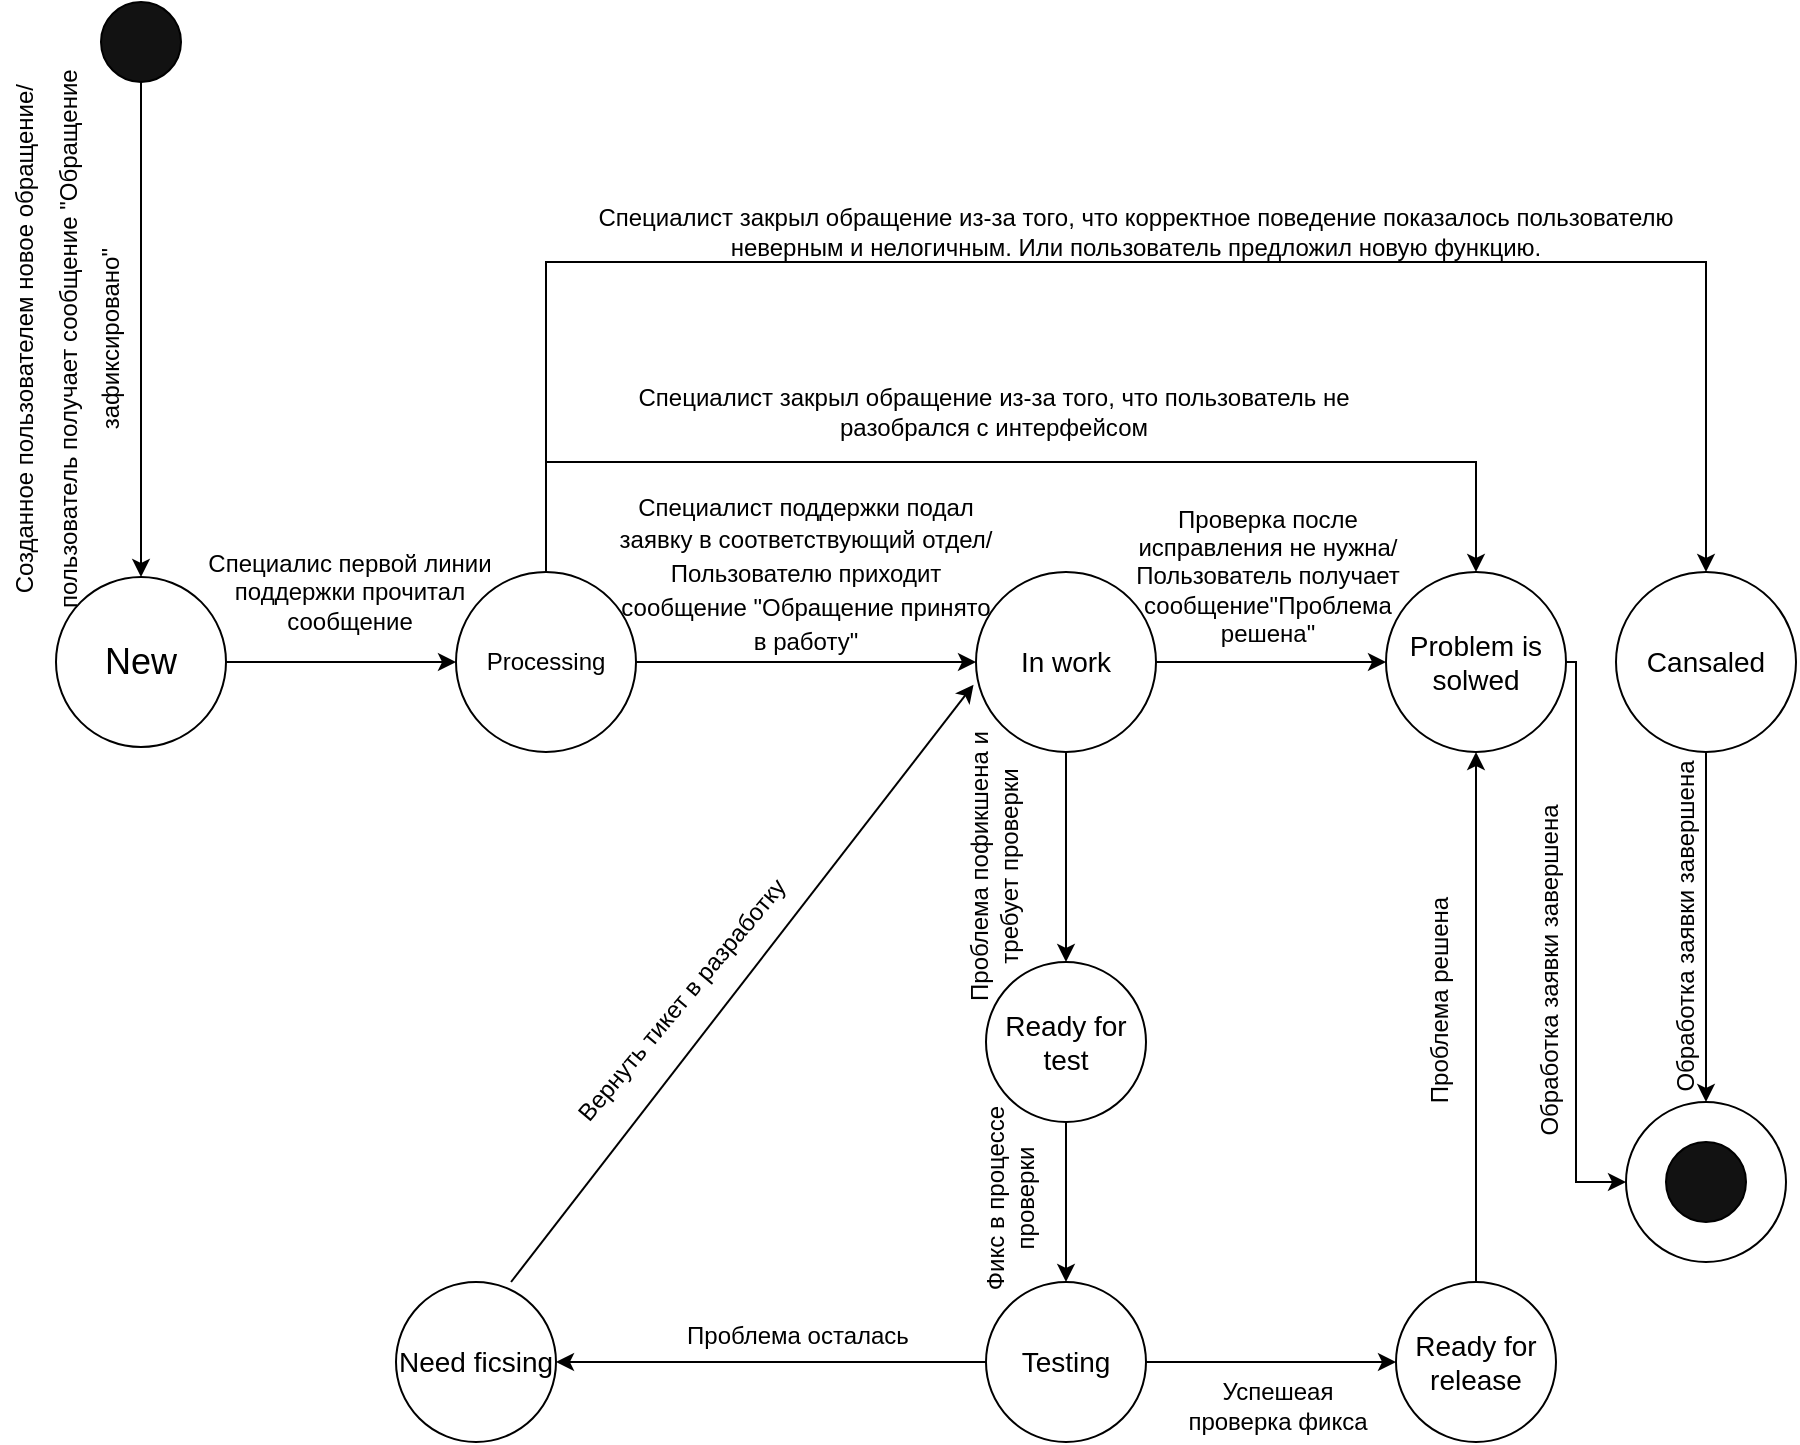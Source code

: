 <mxfile version="20.8.10" type="github">
  <diagram name="Страница 1" id="jQ-KanKOgrqbjGHxwyt0">
    <mxGraphModel dx="2026" dy="1128" grid="1" gridSize="10" guides="1" tooltips="1" connect="1" arrows="1" fold="1" page="1" pageScale="1" pageWidth="850" pageHeight="1100" math="0" shadow="0">
      <root>
        <mxCell id="0" />
        <mxCell id="1" parent="0" />
        <mxCell id="_WJjzmiTYwzrBHPfzclA-3" style="edgeStyle=orthogonalEdgeStyle;rounded=0;orthogonalLoop=1;jettySize=auto;html=1;entryX=0.5;entryY=0;entryDx=0;entryDy=0;fontSize=18;" edge="1" parent="1" source="_WJjzmiTYwzrBHPfzclA-1" target="_WJjzmiTYwzrBHPfzclA-2">
          <mxGeometry relative="1" as="geometry" />
        </mxCell>
        <mxCell id="_WJjzmiTYwzrBHPfzclA-1" value="" style="ellipse;whiteSpace=wrap;html=1;aspect=fixed;fillStyle=auto;fillColor=#121212;" vertex="1" parent="1">
          <mxGeometry x="92.5" y="10" width="40" height="40" as="geometry" />
        </mxCell>
        <mxCell id="_WJjzmiTYwzrBHPfzclA-8" style="edgeStyle=orthogonalEdgeStyle;rounded=0;orthogonalLoop=1;jettySize=auto;html=1;entryX=0;entryY=0.5;entryDx=0;entryDy=0;fontSize=12;" edge="1" parent="1" source="_WJjzmiTYwzrBHPfzclA-2" target="_WJjzmiTYwzrBHPfzclA-7">
          <mxGeometry relative="1" as="geometry" />
        </mxCell>
        <mxCell id="_WJjzmiTYwzrBHPfzclA-2" value="&lt;font style=&quot;font-size: 18px;&quot;&gt;New&lt;/font&gt;" style="ellipse;whiteSpace=wrap;html=1;aspect=fixed;fillStyle=auto;fillColor=#FFFFFF;" vertex="1" parent="1">
          <mxGeometry x="70" y="297.5" width="85" height="85" as="geometry" />
        </mxCell>
        <mxCell id="_WJjzmiTYwzrBHPfzclA-4" value="&lt;font style=&quot;font-size: 12px;&quot;&gt;Созданное пользователем новое обращение/пользователь получает сообщение &quot;Обращение зафиксировано&quot;&lt;/font&gt;" style="text;html=1;strokeColor=none;fillColor=none;align=center;verticalAlign=middle;whiteSpace=wrap;rounded=0;fontSize=18;rotation=-90;" vertex="1" parent="1">
          <mxGeometry x="-62" y="155" width="273.43" height="46.25" as="geometry" />
        </mxCell>
        <mxCell id="_WJjzmiTYwzrBHPfzclA-22" style="edgeStyle=orthogonalEdgeStyle;rounded=0;orthogonalLoop=1;jettySize=auto;html=1;fontSize=14;" edge="1" parent="1" source="_WJjzmiTYwzrBHPfzclA-7" target="_WJjzmiTYwzrBHPfzclA-10">
          <mxGeometry relative="1" as="geometry" />
        </mxCell>
        <mxCell id="_WJjzmiTYwzrBHPfzclA-45" style="edgeStyle=orthogonalEdgeStyle;rounded=0;orthogonalLoop=1;jettySize=auto;html=1;exitX=0.5;exitY=0;exitDx=0;exitDy=0;entryX=0.5;entryY=0;entryDx=0;entryDy=0;fontSize=12;" edge="1" parent="1" source="_WJjzmiTYwzrBHPfzclA-7" target="_WJjzmiTYwzrBHPfzclA-12">
          <mxGeometry relative="1" as="geometry">
            <Array as="points">
              <mxPoint x="315" y="240" />
              <mxPoint x="780" y="240" />
            </Array>
          </mxGeometry>
        </mxCell>
        <mxCell id="_WJjzmiTYwzrBHPfzclA-46" style="edgeStyle=orthogonalEdgeStyle;rounded=0;orthogonalLoop=1;jettySize=auto;html=1;exitX=0.5;exitY=0;exitDx=0;exitDy=0;entryX=0.5;entryY=0;entryDx=0;entryDy=0;fontSize=12;" edge="1" parent="1" source="_WJjzmiTYwzrBHPfzclA-7" target="_WJjzmiTYwzrBHPfzclA-11">
          <mxGeometry relative="1" as="geometry">
            <Array as="points">
              <mxPoint x="315" y="140" />
              <mxPoint x="895" y="140" />
            </Array>
          </mxGeometry>
        </mxCell>
        <mxCell id="_WJjzmiTYwzrBHPfzclA-7" value="Processing" style="ellipse;whiteSpace=wrap;html=1;aspect=fixed;fillStyle=auto;fontSize=12;fillColor=#FFFFFF;" vertex="1" parent="1">
          <mxGeometry x="270" y="295" width="90" height="90" as="geometry" />
        </mxCell>
        <mxCell id="_WJjzmiTYwzrBHPfzclA-9" value="&lt;font style=&quot;&quot;&gt;&lt;font style=&quot;font-size: 12px;&quot;&gt;Специалис первой линии поддержки прочитал сообщение&lt;/font&gt;&lt;br&gt;&lt;/font&gt;" style="text;html=1;strokeColor=none;fillColor=none;align=center;verticalAlign=middle;whiteSpace=wrap;rounded=0;fontSize=12;" vertex="1" parent="1">
          <mxGeometry x="131.5" y="290" width="170" height="30" as="geometry" />
        </mxCell>
        <mxCell id="_WJjzmiTYwzrBHPfzclA-23" value="" style="edgeStyle=orthogonalEdgeStyle;rounded=0;orthogonalLoop=1;jettySize=auto;html=1;fontSize=14;" edge="1" parent="1" source="_WJjzmiTYwzrBHPfzclA-10" target="_WJjzmiTYwzrBHPfzclA-12">
          <mxGeometry relative="1" as="geometry" />
        </mxCell>
        <mxCell id="_WJjzmiTYwzrBHPfzclA-25" style="edgeStyle=orthogonalEdgeStyle;rounded=0;orthogonalLoop=1;jettySize=auto;html=1;exitX=0.5;exitY=1;exitDx=0;exitDy=0;entryX=0.5;entryY=0;entryDx=0;entryDy=0;fontSize=12;" edge="1" parent="1" source="_WJjzmiTYwzrBHPfzclA-10" target="_WJjzmiTYwzrBHPfzclA-13">
          <mxGeometry relative="1" as="geometry" />
        </mxCell>
        <mxCell id="_WJjzmiTYwzrBHPfzclA-10" value="In work&lt;br&gt;" style="ellipse;whiteSpace=wrap;html=1;aspect=fixed;fillStyle=auto;fontSize=14;fillColor=#FFFFFF;" vertex="1" parent="1">
          <mxGeometry x="530" y="295" width="90" height="90" as="geometry" />
        </mxCell>
        <mxCell id="_WJjzmiTYwzrBHPfzclA-43" style="edgeStyle=orthogonalEdgeStyle;rounded=0;orthogonalLoop=1;jettySize=auto;html=1;entryX=0.5;entryY=0;entryDx=0;entryDy=0;fontSize=12;" edge="1" parent="1" source="_WJjzmiTYwzrBHPfzclA-11" target="_WJjzmiTYwzrBHPfzclA-16">
          <mxGeometry relative="1" as="geometry" />
        </mxCell>
        <mxCell id="_WJjzmiTYwzrBHPfzclA-11" value="Cansaled" style="ellipse;whiteSpace=wrap;html=1;aspect=fixed;fillStyle=auto;fontSize=14;fillColor=#FFFFFF;" vertex="1" parent="1">
          <mxGeometry x="850" y="295" width="90" height="90" as="geometry" />
        </mxCell>
        <mxCell id="_WJjzmiTYwzrBHPfzclA-44" style="edgeStyle=orthogonalEdgeStyle;rounded=0;orthogonalLoop=1;jettySize=auto;html=1;exitX=1;exitY=0.5;exitDx=0;exitDy=0;entryX=0;entryY=0.5;entryDx=0;entryDy=0;fontSize=12;" edge="1" parent="1" source="_WJjzmiTYwzrBHPfzclA-12" target="_WJjzmiTYwzrBHPfzclA-16">
          <mxGeometry relative="1" as="geometry">
            <Array as="points">
              <mxPoint x="830" y="340" />
              <mxPoint x="830" y="600" />
            </Array>
          </mxGeometry>
        </mxCell>
        <mxCell id="_WJjzmiTYwzrBHPfzclA-12" value="Problem is solwed" style="ellipse;whiteSpace=wrap;html=1;aspect=fixed;fillStyle=auto;fontSize=14;fillColor=#FFFFFF;" vertex="1" parent="1">
          <mxGeometry x="735" y="295" width="90" height="90" as="geometry" />
        </mxCell>
        <mxCell id="_WJjzmiTYwzrBHPfzclA-28" style="edgeStyle=orthogonalEdgeStyle;rounded=0;orthogonalLoop=1;jettySize=auto;html=1;entryX=0.5;entryY=0;entryDx=0;entryDy=0;fontSize=12;" edge="1" parent="1" source="_WJjzmiTYwzrBHPfzclA-13" target="_WJjzmiTYwzrBHPfzclA-15">
          <mxGeometry relative="1" as="geometry" />
        </mxCell>
        <mxCell id="_WJjzmiTYwzrBHPfzclA-13" value="Ready for test" style="ellipse;whiteSpace=wrap;html=1;aspect=fixed;fillStyle=auto;fontSize=14;fillColor=#FFFFFF;" vertex="1" parent="1">
          <mxGeometry x="535" y="490" width="80" height="80" as="geometry" />
        </mxCell>
        <mxCell id="_WJjzmiTYwzrBHPfzclA-14" value="Need ficsing" style="ellipse;whiteSpace=wrap;html=1;aspect=fixed;fillStyle=auto;fontSize=14;fillColor=#FFFFFF;" vertex="1" parent="1">
          <mxGeometry x="240" y="650" width="80" height="80" as="geometry" />
        </mxCell>
        <mxCell id="_WJjzmiTYwzrBHPfzclA-31" style="edgeStyle=orthogonalEdgeStyle;rounded=0;orthogonalLoop=1;jettySize=auto;html=1;exitX=1;exitY=0.5;exitDx=0;exitDy=0;entryX=0;entryY=0.5;entryDx=0;entryDy=0;fontSize=12;" edge="1" parent="1" source="_WJjzmiTYwzrBHPfzclA-15" target="_WJjzmiTYwzrBHPfzclA-19">
          <mxGeometry relative="1" as="geometry" />
        </mxCell>
        <mxCell id="_WJjzmiTYwzrBHPfzclA-32" style="edgeStyle=orthogonalEdgeStyle;rounded=0;orthogonalLoop=1;jettySize=auto;html=1;exitX=0;exitY=0.5;exitDx=0;exitDy=0;fontSize=12;" edge="1" parent="1" source="_WJjzmiTYwzrBHPfzclA-15" target="_WJjzmiTYwzrBHPfzclA-14">
          <mxGeometry relative="1" as="geometry" />
        </mxCell>
        <mxCell id="_WJjzmiTYwzrBHPfzclA-15" value="Testing" style="ellipse;whiteSpace=wrap;html=1;aspect=fixed;fillStyle=auto;fontSize=14;fillColor=#FFFFFF;" vertex="1" parent="1">
          <mxGeometry x="535" y="650" width="80" height="80" as="geometry" />
        </mxCell>
        <mxCell id="_WJjzmiTYwzrBHPfzclA-16" value="" style="ellipse;whiteSpace=wrap;html=1;aspect=fixed;fillStyle=auto;fontSize=14;fillColor=#FFFFFF;" vertex="1" parent="1">
          <mxGeometry x="855" y="560" width="80" height="80" as="geometry" />
        </mxCell>
        <mxCell id="_WJjzmiTYwzrBHPfzclA-18" value="" style="ellipse;whiteSpace=wrap;html=1;aspect=fixed;fillStyle=auto;fontSize=14;fillColor=#121212;" vertex="1" parent="1">
          <mxGeometry x="875" y="580" width="40" height="40" as="geometry" />
        </mxCell>
        <mxCell id="_WJjzmiTYwzrBHPfzclA-40" style="edgeStyle=orthogonalEdgeStyle;rounded=0;orthogonalLoop=1;jettySize=auto;html=1;exitX=0.5;exitY=0;exitDx=0;exitDy=0;entryX=0.5;entryY=1;entryDx=0;entryDy=0;fontSize=12;" edge="1" parent="1" source="_WJjzmiTYwzrBHPfzclA-19" target="_WJjzmiTYwzrBHPfzclA-12">
          <mxGeometry relative="1" as="geometry" />
        </mxCell>
        <mxCell id="_WJjzmiTYwzrBHPfzclA-19" value="Ready for release" style="ellipse;whiteSpace=wrap;html=1;aspect=fixed;fillStyle=auto;fontSize=14;fillColor=#FFFFFF;" vertex="1" parent="1">
          <mxGeometry x="740" y="650" width="80" height="80" as="geometry" />
        </mxCell>
        <mxCell id="_WJjzmiTYwzrBHPfzclA-24" value="&lt;font style=&quot;font-size: 12px;&quot;&gt;Специалист поддержки подал заявку в соответствующий отдел/Пользователю приходит сообщение &quot;Обращение принято в работу&quot;&lt;/font&gt;" style="text;html=1;strokeColor=none;fillColor=none;align=center;verticalAlign=middle;whiteSpace=wrap;rounded=0;fontSize=14;" vertex="1" parent="1">
          <mxGeometry x="350" y="240" width="190" height="110" as="geometry" />
        </mxCell>
        <mxCell id="_WJjzmiTYwzrBHPfzclA-26" value="Проблема пофикшена и требует проверки" style="text;html=1;strokeColor=none;fillColor=none;align=center;verticalAlign=middle;whiteSpace=wrap;rounded=0;fontSize=12;rotation=-90;" vertex="1" parent="1">
          <mxGeometry x="454" y="427" width="170" height="30" as="geometry" />
        </mxCell>
        <mxCell id="_WJjzmiTYwzrBHPfzclA-33" value="Проблема осталась" style="text;html=1;strokeColor=none;fillColor=none;align=center;verticalAlign=middle;whiteSpace=wrap;rounded=0;fontSize=12;" vertex="1" parent="1">
          <mxGeometry x="366" y="662" width="150" height="30" as="geometry" />
        </mxCell>
        <mxCell id="_WJjzmiTYwzrBHPfzclA-34" value="Фикс в процессе проверки" style="text;html=1;strokeColor=none;fillColor=none;align=center;verticalAlign=middle;whiteSpace=wrap;rounded=0;fontSize=12;rotation=-90;" vertex="1" parent="1">
          <mxGeometry x="482" y="593" width="130" height="30" as="geometry" />
        </mxCell>
        <mxCell id="_WJjzmiTYwzrBHPfzclA-37" value="" style="endArrow=classic;html=1;rounded=0;fontSize=12;entryX=0.941;entryY=1.012;entryDx=0;entryDy=0;exitX=0.719;exitY=0;exitDx=0;exitDy=0;exitPerimeter=0;entryPerimeter=0;" edge="1" parent="1" source="_WJjzmiTYwzrBHPfzclA-14" target="_WJjzmiTYwzrBHPfzclA-24">
          <mxGeometry width="50" height="50" relative="1" as="geometry">
            <mxPoint x="330" y="650" as="sourcePoint" />
            <mxPoint x="380" y="600" as="targetPoint" />
            <Array as="points" />
          </mxGeometry>
        </mxCell>
        <mxCell id="_WJjzmiTYwzrBHPfzclA-38" value="Вернуть тикет в разработку" style="text;html=1;strokeColor=none;fillColor=none;align=center;verticalAlign=middle;whiteSpace=wrap;rounded=0;fontSize=12;rotation=-50;" vertex="1" parent="1">
          <mxGeometry x="283" y="494" width="200" height="30" as="geometry" />
        </mxCell>
        <mxCell id="_WJjzmiTYwzrBHPfzclA-39" value="Успешеая проверка фикса" style="text;html=1;strokeColor=none;fillColor=none;align=center;verticalAlign=middle;whiteSpace=wrap;rounded=0;fontSize=12;" vertex="1" parent="1">
          <mxGeometry x="626" y="697" width="110" height="30" as="geometry" />
        </mxCell>
        <mxCell id="_WJjzmiTYwzrBHPfzclA-41" value="Проблема решена" style="text;html=1;strokeColor=none;fillColor=none;align=center;verticalAlign=middle;whiteSpace=wrap;rounded=0;fontSize=12;rotation=-90;" vertex="1" parent="1">
          <mxGeometry x="707" y="494" width="110" height="30" as="geometry" />
        </mxCell>
        <mxCell id="_WJjzmiTYwzrBHPfzclA-47" value="Специалист закрыл обращение из-за того, что корректное поведение показалось пользователю неверным и нелогичным. Или пользователь предложил новую функцию." style="text;html=1;strokeColor=none;fillColor=none;align=center;verticalAlign=middle;whiteSpace=wrap;rounded=0;fontSize=12;" vertex="1" parent="1">
          <mxGeometry x="315" y="110" width="590" height="30" as="geometry" />
        </mxCell>
        <mxCell id="_WJjzmiTYwzrBHPfzclA-48" value="Специалист закрыл обращение из-за того, что пользователь не разобрался с интерфейсом" style="text;html=1;strokeColor=none;fillColor=none;align=center;verticalAlign=middle;whiteSpace=wrap;rounded=0;fontSize=12;" vertex="1" parent="1">
          <mxGeometry x="334" y="200" width="410" height="30" as="geometry" />
        </mxCell>
        <mxCell id="_WJjzmiTYwzrBHPfzclA-49" value="Проверка после исправления не нужна/Пользователь получает сообщение&quot;Проблема решена&quot;" style="text;html=1;strokeColor=none;fillColor=none;align=center;verticalAlign=middle;whiteSpace=wrap;rounded=0;fontSize=12;" vertex="1" parent="1">
          <mxGeometry x="607" y="242" width="138" height="110" as="geometry" />
        </mxCell>
        <mxCell id="_WJjzmiTYwzrBHPfzclA-50" value="Обработка заявки завершена" style="text;html=1;strokeColor=none;fillColor=none;align=center;verticalAlign=middle;whiteSpace=wrap;rounded=0;fontSize=12;rotation=-90;" vertex="1" parent="1">
          <mxGeometry x="722" y="479" width="190" height="30" as="geometry" />
        </mxCell>
        <mxCell id="_WJjzmiTYwzrBHPfzclA-51" value="Обработка заявки завершена" style="text;html=1;strokeColor=none;fillColor=none;align=center;verticalAlign=middle;whiteSpace=wrap;rounded=0;fontSize=12;rotation=-90;" vertex="1" parent="1">
          <mxGeometry x="790" y="457" width="190" height="30" as="geometry" />
        </mxCell>
      </root>
    </mxGraphModel>
  </diagram>
</mxfile>
